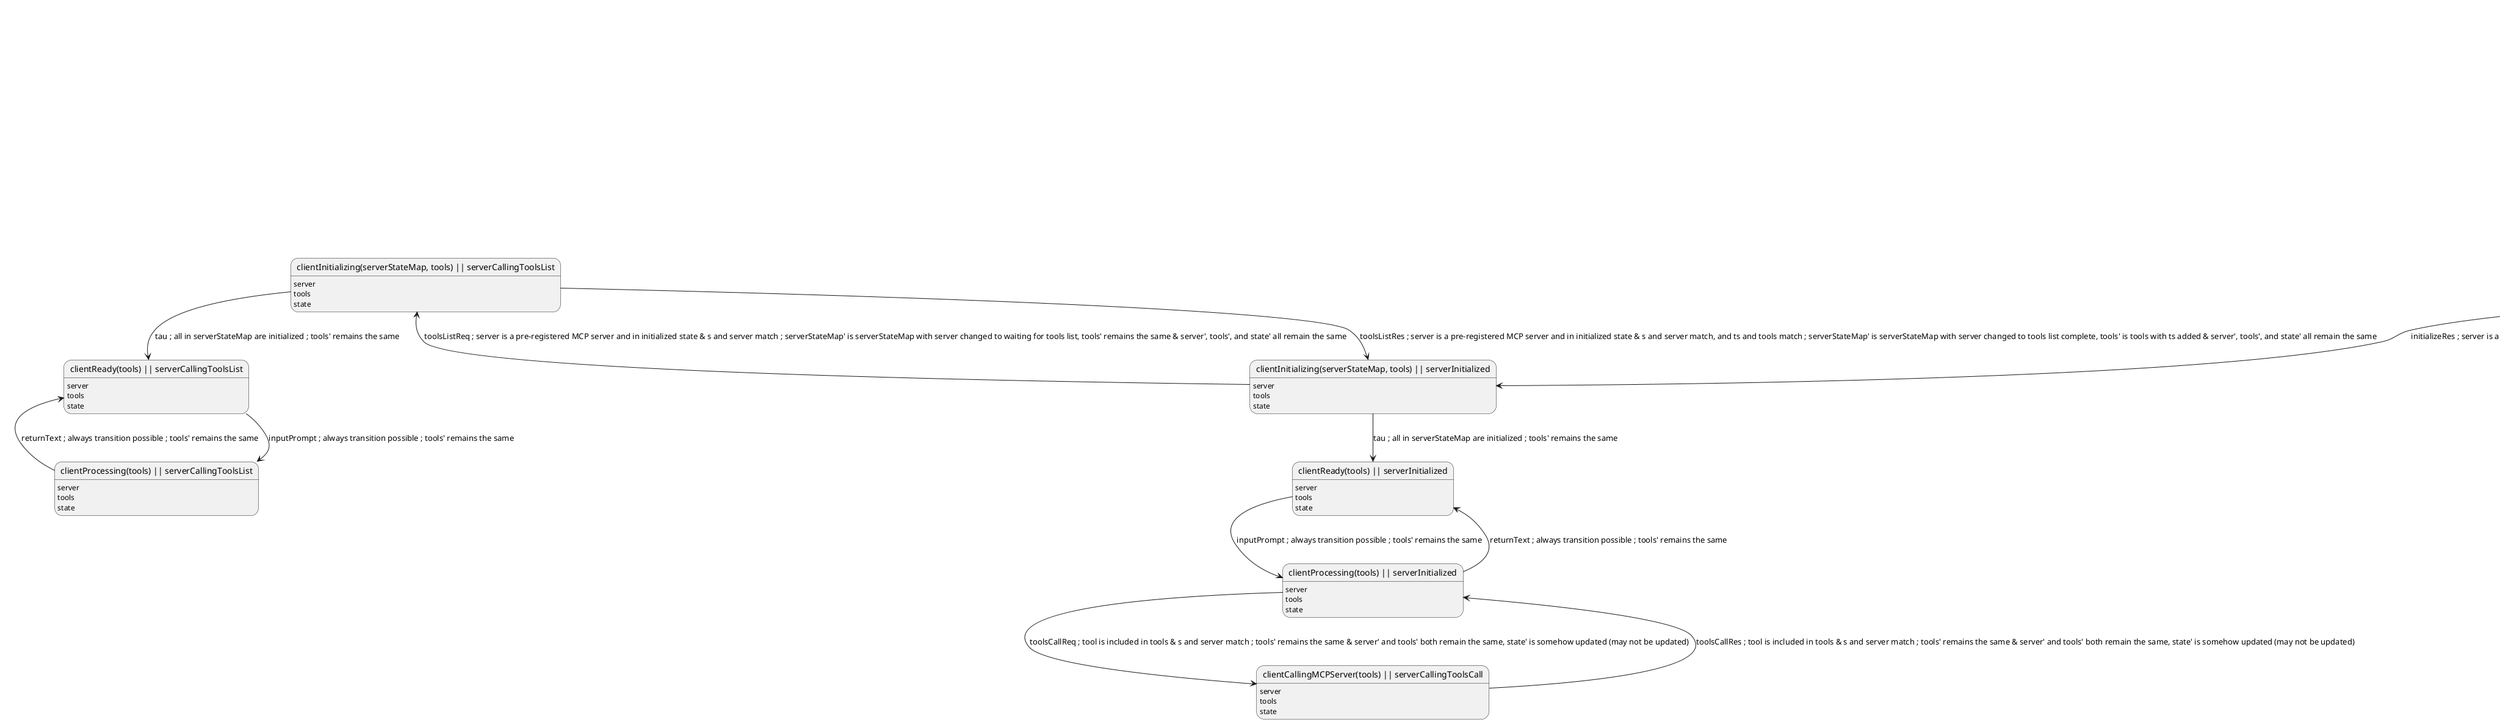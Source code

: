 @startuml
state "clientReady(tools) || serverCallingToolsList" as c1_s4
c1_s4: server
c1_s4: tools
c1_s4: state
state "clientInitializing(serverStateMap, tools) || serverNotInitialized" as c0_s1
c0_s1: server
c0_s1: tools
c0_s1: state
state "clientReady(tools) || serverNotInitialized" as c1_s1
c1_s1: server
c1_s1: tools
c1_s1: state
state "clientInitializing(serverStateMap, tools) || serverInitialized" as c0_s3
c0_s3: server
c0_s3: tools
c0_s3: state
state "clientReady(tools) || serverInitialized" as c1_s3
c1_s3: server
c1_s3: tools
c1_s3: state
state "clientProcessing(tools) || serverCallingToolsList" as c2_s4
c2_s4: server
c2_s4: tools
c2_s4: state
state "clientProcessing(tools) || serverNotRunning" as c2_s0
c2_s0: server
c2_s0: tools
state "clientInitializing(serverStateMap, tools) || serverInitializing" as c0_s2
c0_s2: server
c0_s2: tools
c0_s2: state
state "clientProcessing(tools) || serverInitialized" as c2_s3
c2_s3: server
c2_s3: tools
c2_s3: state
state "clientProcessing(tools) || serverInitializing" as c2_s2
c2_s2: server
c2_s2: tools
c2_s2: state
state "clientInitializing(serverStateMap, tools) || serverNotRunning" as c0_s0
c0_s0: server
c0_s0: tools
state "clientReady(tools) || serverNotRunning" as c1_s0
c1_s0: server
c1_s0: tools
state "clientProcessing(tools) || serverNotInitialized" as c2_s1
c2_s1: server
c2_s1: tools
c2_s1: state
state "clientReady(tools) || serverInitializing" as c1_s2
c1_s2: server
c1_s2: tools
c1_s2: state
state "clientCallingMCPServer(tools) || serverCallingToolsCall" as c3_s5
c3_s5: server
c3_s5: tools
c3_s5: state
state "clientInitializing(serverStateMap, tools) || serverCallingToolsList" as c0_s4
c0_s4: server
c0_s4: tools
c0_s4: state
[*] --> c0_s0 : serverStateMap' = all pre-registered MCP are in not-running state, tools is empty set & server' is the name of this MCP server, tools is the set of tools provided by this MCP server
c0_s0 --> c1_s0 : tau ; all in serverStateMap are initialized ; tools' remains the same
c0_s0 --> c0_s1 : start ; server is a pre-registered MCP server and in not-running state & s and server match ; serverStateMap' is serverStateMap with server changed to not-initialized, tools' remains the same & server' and tools' remain the same, state' is initial state
c1_s0 --> c2_s0 : inputPrompt ; always transition possible ; tools' remains the same
c0_s1 --> c1_s1 : tau ; all in serverStateMap are initialized ; tools' remains the same
c0_s1 --> c0_s2 : initializeReq ; server is a pre-registered MCP server and not-initialized & s and server match ; serverStateMap' is serverStateMap with server changed to initializing, tools' remains the same & server', tools', and state' all remain the same
c2_s0 --> c1_s0 : returnText ; always transition possible ; tools' remains the same
c1_s1 --> c2_s1 : inputPrompt ; always transition possible ; tools' remains the same
c0_s2 --> c0_s3 : initializeRes ; server is a pre-registered MCP server and initializing & s and server match ; serverStateMap' is serverStateMap with server changed to initialized, tools' remains the same & server', tools', and state' all remain the same
c0_s2 --> c1_s2 : tau ; all in serverStateMap are initialized ; tools' remains the same
c2_s1 --> c1_s1 : returnText ; always transition possible ; tools' remains the same
c0_s3 --> c1_s3 : tau ; all in serverStateMap are initialized ; tools' remains the same
c0_s3 --> c0_s4 : toolsListReq ; server is a pre-registered MCP server and in initialized state & s and server match ; serverStateMap' is serverStateMap with server changed to waiting for tools list, tools' remains the same & server', tools', and state' all remain the same
c1_s2 --> c2_s2 : inputPrompt ; always transition possible ; tools' remains the same
c1_s3 --> c2_s3 : inputPrompt ; always transition possible ; tools' remains the same
c0_s4 --> c0_s3 : toolsListRes ; server is a pre-registered MCP server and in initialized state & s and server match, and ts and tools match ; serverStateMap' is serverStateMap with server changed to tools list complete, tools' is tools with ts added & server', tools', and state' all remain the same
c0_s4 --> c1_s4 : tau ; all in serverStateMap are initialized ; tools' remains the same
c2_s2 --> c1_s2 : returnText ; always transition possible ; tools' remains the same
c2_s3 --> c1_s3 : returnText ; always transition possible ; tools' remains the same
c2_s3 --> c3_s5 : toolsCallReq ; tool is included in tools & s and server match ; tools' remains the same & server' and tools' both remain the same, state' is somehow updated (may not be updated)
c1_s4 --> c2_s4 : inputPrompt ; always transition possible ; tools' remains the same
c3_s5 --> c2_s3 : toolsCallRes ; tool is included in tools & s and server match ; tools' remains the same & server' and tools' both remain the same, state' is somehow updated (may not be updated)
c2_s4 --> c1_s4 : returnText ; always transition possible ; tools' remains the same
@enduml
